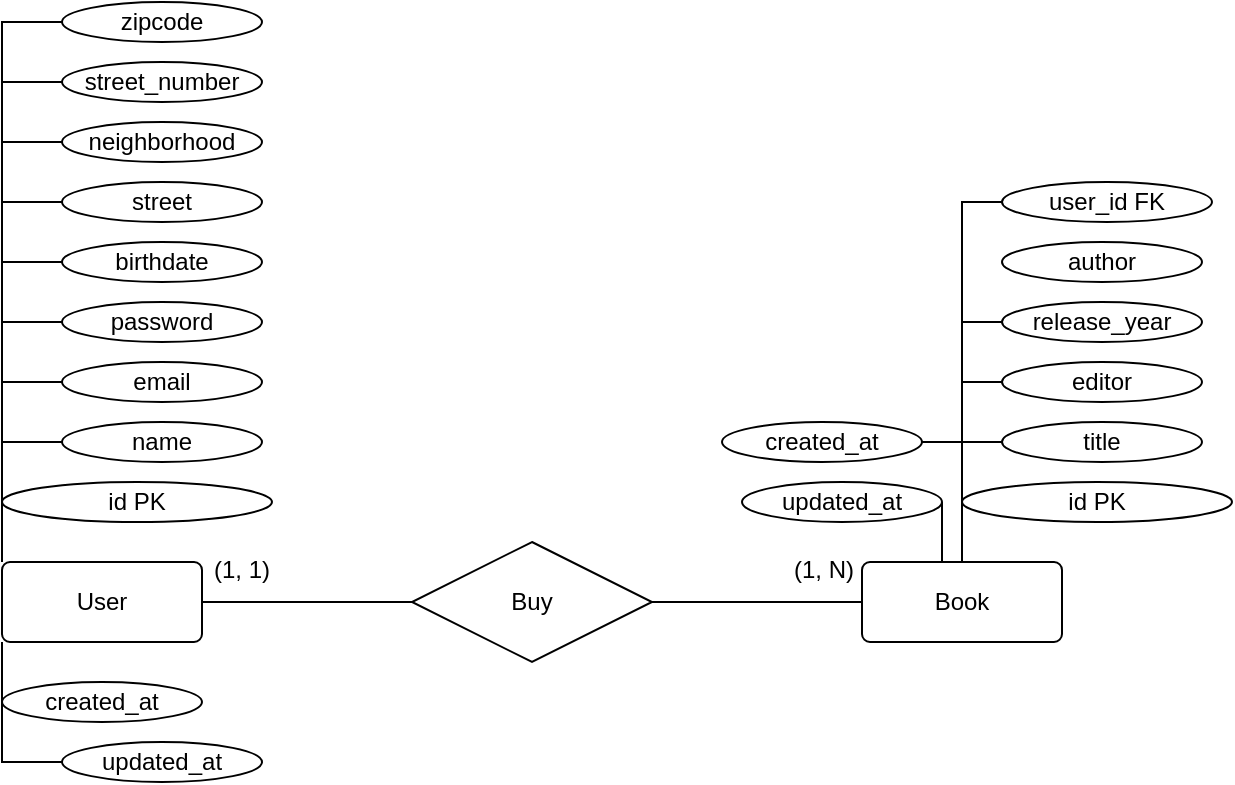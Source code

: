 <mxfile version="17.4.0" type="device"><diagram id="R2lEEEUBdFMjLlhIrx00" name="Page-1"><mxGraphModel dx="1422" dy="754" grid="1" gridSize="10" guides="1" tooltips="1" connect="1" arrows="1" fold="1" page="1" pageScale="1" pageWidth="1100" pageHeight="850" math="0" shadow="0" extFonts="Permanent Marker^https://fonts.googleapis.com/css?family=Permanent+Marker"><root><mxCell id="0"/><mxCell id="1" parent="0"/><mxCell id="7-cjcfoB4nDcwIPl_-i_-8" style="edgeStyle=orthogonalEdgeStyle;rounded=0;orthogonalLoop=1;jettySize=auto;html=1;entryX=0;entryY=0.5;entryDx=0;entryDy=0;endArrow=none;endFill=0;" parent="1" source="7-cjcfoB4nDcwIPl_-i_-1" target="7-cjcfoB4nDcwIPl_-i_-4" edge="1"><mxGeometry relative="1" as="geometry"/></mxCell><mxCell id="7-cjcfoB4nDcwIPl_-i_-20" style="edgeStyle=orthogonalEdgeStyle;rounded=0;orthogonalLoop=1;jettySize=auto;html=1;exitX=0;exitY=1;exitDx=0;exitDy=0;entryX=0;entryY=0.5;entryDx=0;entryDy=0;endArrow=none;endFill=0;" parent="1" source="7-cjcfoB4nDcwIPl_-i_-1" target="7-cjcfoB4nDcwIPl_-i_-17" edge="1"><mxGeometry relative="1" as="geometry"/></mxCell><mxCell id="7-cjcfoB4nDcwIPl_-i_-21" style="edgeStyle=orthogonalEdgeStyle;rounded=0;orthogonalLoop=1;jettySize=auto;html=1;exitX=0;exitY=1;exitDx=0;exitDy=0;entryX=0;entryY=0.5;entryDx=0;entryDy=0;endArrow=none;endFill=0;" parent="1" source="7-cjcfoB4nDcwIPl_-i_-1" target="7-cjcfoB4nDcwIPl_-i_-18" edge="1"><mxGeometry relative="1" as="geometry"/></mxCell><mxCell id="7-cjcfoB4nDcwIPl_-i_-27" style="edgeStyle=orthogonalEdgeStyle;rounded=0;orthogonalLoop=1;jettySize=auto;html=1;exitX=0;exitY=0;exitDx=0;exitDy=0;entryX=0;entryY=0.5;entryDx=0;entryDy=0;endArrow=none;endFill=0;" parent="1" source="7-cjcfoB4nDcwIPl_-i_-1" target="7-cjcfoB4nDcwIPl_-i_-26" edge="1"><mxGeometry relative="1" as="geometry"/></mxCell><mxCell id="7-cjcfoB4nDcwIPl_-i_-28" style="edgeStyle=orthogonalEdgeStyle;rounded=0;orthogonalLoop=1;jettySize=auto;html=1;exitX=0;exitY=0;exitDx=0;exitDy=0;entryX=0;entryY=0.5;entryDx=0;entryDy=0;endArrow=none;endFill=0;" parent="1" source="7-cjcfoB4nDcwIPl_-i_-1" target="7-cjcfoB4nDcwIPl_-i_-22" edge="1"><mxGeometry relative="1" as="geometry"/></mxCell><mxCell id="7-cjcfoB4nDcwIPl_-i_-29" style="edgeStyle=orthogonalEdgeStyle;rounded=0;orthogonalLoop=1;jettySize=auto;html=1;exitX=0;exitY=0;exitDx=0;exitDy=0;entryX=0;entryY=0.5;entryDx=0;entryDy=0;endArrow=none;endFill=0;" parent="1" source="7-cjcfoB4nDcwIPl_-i_-1" target="7-cjcfoB4nDcwIPl_-i_-23" edge="1"><mxGeometry relative="1" as="geometry"/></mxCell><mxCell id="7-cjcfoB4nDcwIPl_-i_-30" style="edgeStyle=orthogonalEdgeStyle;rounded=0;orthogonalLoop=1;jettySize=auto;html=1;exitX=0;exitY=0;exitDx=0;exitDy=0;entryX=0;entryY=0.5;entryDx=0;entryDy=0;endArrow=none;endFill=0;" parent="1" source="7-cjcfoB4nDcwIPl_-i_-1" target="7-cjcfoB4nDcwIPl_-i_-24" edge="1"><mxGeometry relative="1" as="geometry"/></mxCell><mxCell id="7-cjcfoB4nDcwIPl_-i_-31" style="edgeStyle=orthogonalEdgeStyle;rounded=0;orthogonalLoop=1;jettySize=auto;html=1;exitX=0;exitY=0;exitDx=0;exitDy=0;entryX=0;entryY=0.5;entryDx=0;entryDy=0;endArrow=none;endFill=0;" parent="1" source="7-cjcfoB4nDcwIPl_-i_-1" target="7-cjcfoB4nDcwIPl_-i_-25" edge="1"><mxGeometry relative="1" as="geometry"/></mxCell><mxCell id="7-cjcfoB4nDcwIPl_-i_-54" style="edgeStyle=orthogonalEdgeStyle;rounded=0;orthogonalLoop=1;jettySize=auto;html=1;exitX=0;exitY=0;exitDx=0;exitDy=0;entryX=0;entryY=0.5;entryDx=0;entryDy=0;endArrow=none;endFill=0;" parent="1" source="7-cjcfoB4nDcwIPl_-i_-1" target="7-cjcfoB4nDcwIPl_-i_-50" edge="1"><mxGeometry relative="1" as="geometry"/></mxCell><mxCell id="7-cjcfoB4nDcwIPl_-i_-55" style="edgeStyle=orthogonalEdgeStyle;rounded=0;orthogonalLoop=1;jettySize=auto;html=1;exitX=0;exitY=0;exitDx=0;exitDy=0;entryX=0;entryY=0.5;entryDx=0;entryDy=0;endArrow=none;endFill=0;" parent="1" source="7-cjcfoB4nDcwIPl_-i_-1" target="7-cjcfoB4nDcwIPl_-i_-51" edge="1"><mxGeometry relative="1" as="geometry"/></mxCell><mxCell id="7-cjcfoB4nDcwIPl_-i_-56" style="edgeStyle=orthogonalEdgeStyle;rounded=0;orthogonalLoop=1;jettySize=auto;html=1;exitX=0;exitY=0;exitDx=0;exitDy=0;entryX=0;entryY=0.5;entryDx=0;entryDy=0;endArrow=none;endFill=0;" parent="1" source="7-cjcfoB4nDcwIPl_-i_-1" target="7-cjcfoB4nDcwIPl_-i_-52" edge="1"><mxGeometry relative="1" as="geometry"/></mxCell><mxCell id="7-cjcfoB4nDcwIPl_-i_-59" style="edgeStyle=orthogonalEdgeStyle;rounded=0;orthogonalLoop=1;jettySize=auto;html=1;exitX=0;exitY=0;exitDx=0;exitDy=0;entryX=0;entryY=0.5;entryDx=0;entryDy=0;endArrow=none;endFill=0;" parent="1" source="7-cjcfoB4nDcwIPl_-i_-1" target="7-cjcfoB4nDcwIPl_-i_-53" edge="1"><mxGeometry relative="1" as="geometry"/></mxCell><mxCell id="7-cjcfoB4nDcwIPl_-i_-1" value="User" style="rounded=1;arcSize=10;whiteSpace=wrap;html=1;align=center;" parent="1" vertex="1"><mxGeometry x="220" y="430" width="100" height="40" as="geometry"/></mxCell><mxCell id="7-cjcfoB4nDcwIPl_-i_-38" style="edgeStyle=orthogonalEdgeStyle;rounded=0;orthogonalLoop=1;jettySize=auto;html=1;exitX=0.5;exitY=0;exitDx=0;exitDy=0;entryX=0;entryY=0.5;entryDx=0;entryDy=0;endArrow=none;endFill=0;" parent="1" source="7-cjcfoB4nDcwIPl_-i_-2" target="7-cjcfoB4nDcwIPl_-i_-32" edge="1"><mxGeometry relative="1" as="geometry"/></mxCell><mxCell id="7-cjcfoB4nDcwIPl_-i_-39" style="edgeStyle=orthogonalEdgeStyle;rounded=0;orthogonalLoop=1;jettySize=auto;html=1;exitX=0.5;exitY=0;exitDx=0;exitDy=0;entryX=0;entryY=0.5;entryDx=0;entryDy=0;endArrow=none;endFill=0;" parent="1" source="7-cjcfoB4nDcwIPl_-i_-2" target="7-cjcfoB4nDcwIPl_-i_-33" edge="1"><mxGeometry relative="1" as="geometry"/></mxCell><mxCell id="7-cjcfoB4nDcwIPl_-i_-41" style="edgeStyle=orthogonalEdgeStyle;rounded=0;orthogonalLoop=1;jettySize=auto;html=1;exitX=0.5;exitY=0;exitDx=0;exitDy=0;entryX=0;entryY=0.5;entryDx=0;entryDy=0;endArrow=none;endFill=0;" parent="1" source="7-cjcfoB4nDcwIPl_-i_-2" target="7-cjcfoB4nDcwIPl_-i_-35" edge="1"><mxGeometry relative="1" as="geometry"/></mxCell><mxCell id="7-cjcfoB4nDcwIPl_-i_-42" style="edgeStyle=orthogonalEdgeStyle;rounded=0;orthogonalLoop=1;jettySize=auto;html=1;exitX=0.5;exitY=0;exitDx=0;exitDy=0;entryX=0;entryY=0.5;entryDx=0;entryDy=0;endArrow=none;endFill=0;" parent="1" source="7-cjcfoB4nDcwIPl_-i_-2" target="7-cjcfoB4nDcwIPl_-i_-36" edge="1"><mxGeometry relative="1" as="geometry"/></mxCell><mxCell id="7-cjcfoB4nDcwIPl_-i_-84" style="edgeStyle=orthogonalEdgeStyle;rounded=0;orthogonalLoop=1;jettySize=auto;html=1;exitX=0.5;exitY=0;exitDx=0;exitDy=0;entryX=1;entryY=0.5;entryDx=0;entryDy=0;endArrow=none;endFill=0;" parent="1" source="7-cjcfoB4nDcwIPl_-i_-2" target="7-cjcfoB4nDcwIPl_-i_-81" edge="1"><mxGeometry relative="1" as="geometry"/></mxCell><mxCell id="7-cjcfoB4nDcwIPl_-i_-85" style="edgeStyle=orthogonalEdgeStyle;rounded=0;orthogonalLoop=1;jettySize=auto;html=1;exitX=0.5;exitY=0;exitDx=0;exitDy=0;entryX=1;entryY=0.5;entryDx=0;entryDy=0;endArrow=none;endFill=0;" parent="1" source="7-cjcfoB4nDcwIPl_-i_-2" target="7-cjcfoB4nDcwIPl_-i_-80" edge="1"><mxGeometry relative="1" as="geometry"/></mxCell><mxCell id="7-cjcfoB4nDcwIPl_-i_-95" style="edgeStyle=orthogonalEdgeStyle;rounded=0;orthogonalLoop=1;jettySize=auto;html=1;exitX=0.5;exitY=0;exitDx=0;exitDy=0;entryX=0;entryY=0.5;entryDx=0;entryDy=0;endArrow=none;endFill=0;" parent="1" source="7-cjcfoB4nDcwIPl_-i_-2" target="7-cjcfoB4nDcwIPl_-i_-94" edge="1"><mxGeometry relative="1" as="geometry"/></mxCell><mxCell id="7-cjcfoB4nDcwIPl_-i_-2" value="Book" style="rounded=1;arcSize=10;whiteSpace=wrap;html=1;align=center;" parent="1" vertex="1"><mxGeometry x="650" y="430" width="100" height="40" as="geometry"/></mxCell><mxCell id="7-cjcfoB4nDcwIPl_-i_-9" style="edgeStyle=orthogonalEdgeStyle;rounded=0;orthogonalLoop=1;jettySize=auto;html=1;exitX=1;exitY=0.5;exitDx=0;exitDy=0;endArrow=none;endFill=0;" parent="1" source="7-cjcfoB4nDcwIPl_-i_-4" target="7-cjcfoB4nDcwIPl_-i_-2" edge="1"><mxGeometry relative="1" as="geometry"/></mxCell><mxCell id="7-cjcfoB4nDcwIPl_-i_-4" value="Buy" style="shape=rhombus;perimeter=rhombusPerimeter;whiteSpace=wrap;html=1;align=center;" parent="1" vertex="1"><mxGeometry x="425" y="420" width="120" height="60" as="geometry"/></mxCell><mxCell id="7-cjcfoB4nDcwIPl_-i_-14" value="(1, 1)" style="text;strokeColor=none;fillColor=none;spacingLeft=4;spacingRight=4;overflow=hidden;rotatable=0;points=[[0,0.5],[1,0.5]];portConstraint=eastwest;fontSize=12;" parent="1" vertex="1"><mxGeometry x="320" y="420" width="60" height="30" as="geometry"/></mxCell><mxCell id="7-cjcfoB4nDcwIPl_-i_-15" value="(1, N)" style="text;strokeColor=none;fillColor=none;spacingLeft=4;spacingRight=4;overflow=hidden;rotatable=0;points=[[0,0.5],[1,0.5]];portConstraint=eastwest;fontSize=12;" parent="1" vertex="1"><mxGeometry x="610" y="420" width="60" height="30" as="geometry"/></mxCell><mxCell id="7-cjcfoB4nDcwIPl_-i_-17" value="created_at" style="ellipse;whiteSpace=wrap;html=1;align=center;" parent="1" vertex="1"><mxGeometry x="220" y="490" width="100" height="20" as="geometry"/></mxCell><mxCell id="7-cjcfoB4nDcwIPl_-i_-18" value="updated_at" style="ellipse;whiteSpace=wrap;html=1;align=center;" parent="1" vertex="1"><mxGeometry x="250" y="520" width="100" height="20" as="geometry"/></mxCell><mxCell id="7-cjcfoB4nDcwIPl_-i_-22" value="name" style="ellipse;whiteSpace=wrap;html=1;align=center;" parent="1" vertex="1"><mxGeometry x="250" y="360" width="100" height="20" as="geometry"/></mxCell><mxCell id="7-cjcfoB4nDcwIPl_-i_-23" value="email" style="ellipse;whiteSpace=wrap;html=1;align=center;" parent="1" vertex="1"><mxGeometry x="250" y="330" width="100" height="20" as="geometry"/></mxCell><mxCell id="7-cjcfoB4nDcwIPl_-i_-24" value="password" style="ellipse;whiteSpace=wrap;html=1;align=center;" parent="1" vertex="1"><mxGeometry x="250" y="300" width="100" height="20" as="geometry"/></mxCell><mxCell id="7-cjcfoB4nDcwIPl_-i_-25" value="birthdate" style="ellipse;whiteSpace=wrap;html=1;align=center;" parent="1" vertex="1"><mxGeometry x="250" y="270" width="100" height="20" as="geometry"/></mxCell><mxCell id="7-cjcfoB4nDcwIPl_-i_-26" value="id PK" style="ellipse;whiteSpace=wrap;html=1;align=center;" parent="1" vertex="1"><mxGeometry x="220" y="390" width="135" height="20" as="geometry"/></mxCell><mxCell id="7-cjcfoB4nDcwIPl_-i_-32" value="id PK" style="ellipse;whiteSpace=wrap;html=1;align=center;" parent="1" vertex="1"><mxGeometry x="700" y="390" width="135" height="20" as="geometry"/></mxCell><mxCell id="7-cjcfoB4nDcwIPl_-i_-33" value="title" style="ellipse;whiteSpace=wrap;html=1;align=center;" parent="1" vertex="1"><mxGeometry x="720" y="360" width="100" height="20" as="geometry"/></mxCell><mxCell id="7-cjcfoB4nDcwIPl_-i_-35" value="editor" style="ellipse;whiteSpace=wrap;html=1;align=center;" parent="1" vertex="1"><mxGeometry x="720" y="330" width="100" height="20" as="geometry"/></mxCell><mxCell id="7-cjcfoB4nDcwIPl_-i_-36" value="release_year" style="ellipse;whiteSpace=wrap;html=1;align=center;" parent="1" vertex="1"><mxGeometry x="720" y="300" width="100" height="20" as="geometry"/></mxCell><mxCell id="7-cjcfoB4nDcwIPl_-i_-50" value="street" style="ellipse;whiteSpace=wrap;html=1;align=center;" parent="1" vertex="1"><mxGeometry x="250" y="240" width="100" height="20" as="geometry"/></mxCell><mxCell id="7-cjcfoB4nDcwIPl_-i_-51" value="neighborhood" style="ellipse;whiteSpace=wrap;html=1;align=center;" parent="1" vertex="1"><mxGeometry x="250" y="210" width="100" height="20" as="geometry"/></mxCell><mxCell id="7-cjcfoB4nDcwIPl_-i_-52" value="street_number" style="ellipse;whiteSpace=wrap;html=1;align=center;" parent="1" vertex="1"><mxGeometry x="250" y="180" width="100" height="20" as="geometry"/></mxCell><mxCell id="7-cjcfoB4nDcwIPl_-i_-53" value="zipcode" style="ellipse;whiteSpace=wrap;html=1;align=center;" parent="1" vertex="1"><mxGeometry x="250" y="150" width="100" height="20" as="geometry"/></mxCell><mxCell id="7-cjcfoB4nDcwIPl_-i_-80" value="created_at" style="ellipse;whiteSpace=wrap;html=1;align=center;" parent="1" vertex="1"><mxGeometry x="580" y="360" width="100" height="20" as="geometry"/></mxCell><mxCell id="7-cjcfoB4nDcwIPl_-i_-81" value="updated_at" style="ellipse;whiteSpace=wrap;html=1;align=center;" parent="1" vertex="1"><mxGeometry x="590" y="390" width="100" height="20" as="geometry"/></mxCell><mxCell id="7-cjcfoB4nDcwIPl_-i_-94" value="user_id FK" style="ellipse;whiteSpace=wrap;html=1;align=center;" parent="1" vertex="1"><mxGeometry x="720" y="240" width="105" height="20" as="geometry"/></mxCell><mxCell id="BlM93HPRsbEqIaFlrkQ8-1" value="author" style="ellipse;whiteSpace=wrap;html=1;align=center;" vertex="1" parent="1"><mxGeometry x="720" y="270" width="100" height="20" as="geometry"/></mxCell></root></mxGraphModel></diagram></mxfile>